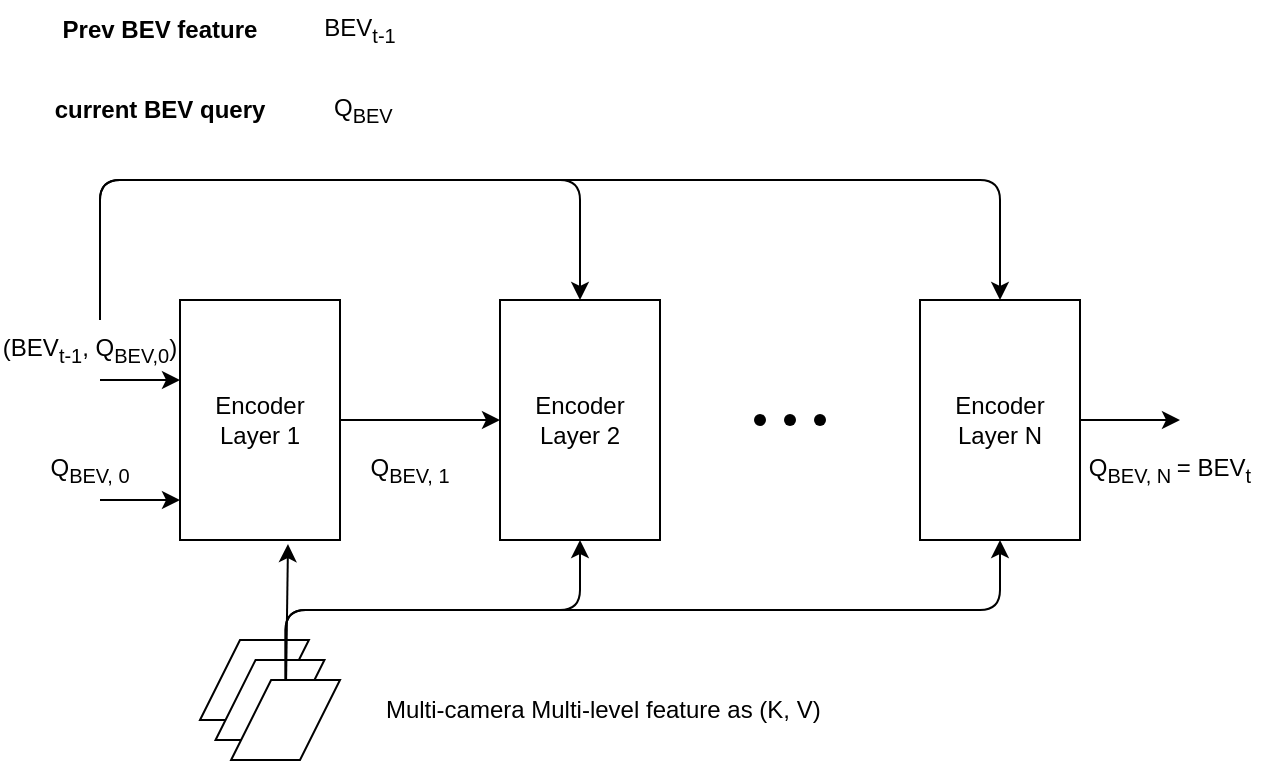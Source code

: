 <mxfile>
    <diagram id="IzjdB-nB0IayRg-DdWCg" name="Page-1">
        <mxGraphModel dx="1190" dy="1484" grid="1" gridSize="10" guides="1" tooltips="1" connect="1" arrows="1" fold="1" page="1" pageScale="1" pageWidth="850" pageHeight="1100" math="0" shadow="0">
            <root>
                <mxCell id="0"/>
                <mxCell id="1" parent="0"/>
                <mxCell id="24" value="" style="edgeStyle=none;html=1;" parent="1" source="16" target="17" edge="1">
                    <mxGeometry relative="1" as="geometry"/>
                </mxCell>
                <mxCell id="16" value="Encoder Layer 1" style="html=1;whiteSpace=wrap;" parent="1" vertex="1">
                    <mxGeometry x="280" y="420" width="80" height="120" as="geometry"/>
                </mxCell>
                <mxCell id="17" value="Encoder Layer 2" style="html=1;whiteSpace=wrap;" parent="1" vertex="1">
                    <mxGeometry x="440" y="420" width="80" height="120" as="geometry"/>
                </mxCell>
                <mxCell id="31" value="" style="edgeStyle=none;html=1;" parent="1" source="18" edge="1">
                    <mxGeometry relative="1" as="geometry">
                        <mxPoint x="780" y="480" as="targetPoint"/>
                    </mxGeometry>
                </mxCell>
                <mxCell id="18" value="Encoder Layer N" style="html=1;whiteSpace=wrap;" parent="1" vertex="1">
                    <mxGeometry x="650" y="420" width="80" height="120" as="geometry"/>
                </mxCell>
                <mxCell id="19" value="Prev BEV feature" style="text;html=1;align=center;verticalAlign=middle;whiteSpace=wrap;rounded=0;fontStyle=1" parent="1" vertex="1">
                    <mxGeometry x="215" y="270" width="110" height="30" as="geometry"/>
                </mxCell>
                <mxCell id="20" value="current BEV query" style="text;html=1;align=center;verticalAlign=middle;whiteSpace=wrap;rounded=0;fontStyle=1" parent="1" vertex="1">
                    <mxGeometry x="215" y="310" width="110" height="30" as="geometry"/>
                </mxCell>
                <mxCell id="22" value="BEV&lt;sub&gt;t-1&lt;/sub&gt;" style="text;html=1;align=center;verticalAlign=middle;whiteSpace=wrap;rounded=0;" parent="1" vertex="1">
                    <mxGeometry x="315" y="270" width="110" height="30" as="geometry"/>
                </mxCell>
                <mxCell id="23" value="&amp;nbsp;Q&lt;sub&gt;BEV&lt;/sub&gt;" style="text;html=1;align=center;verticalAlign=middle;whiteSpace=wrap;rounded=0;" parent="1" vertex="1">
                    <mxGeometry x="325" y="310" width="90" height="30" as="geometry"/>
                </mxCell>
                <mxCell id="25" value="" style="shape=waypoint;sketch=0;size=6;pointerEvents=1;points=[];fillColor=default;resizable=0;rotatable=0;perimeter=centerPerimeter;snapToPoint=1;" parent="1" vertex="1">
                    <mxGeometry x="560" y="470" width="20" height="20" as="geometry"/>
                </mxCell>
                <mxCell id="27" value="" style="shape=waypoint;sketch=0;size=6;pointerEvents=1;points=[];fillColor=default;resizable=0;rotatable=0;perimeter=centerPerimeter;snapToPoint=1;" parent="1" vertex="1">
                    <mxGeometry x="575" y="470" width="20" height="20" as="geometry"/>
                </mxCell>
                <mxCell id="28" value="" style="shape=waypoint;sketch=0;size=6;pointerEvents=1;points=[];fillColor=default;resizable=0;rotatable=0;perimeter=centerPerimeter;snapToPoint=1;" parent="1" vertex="1">
                    <mxGeometry x="590" y="470" width="20" height="20" as="geometry"/>
                </mxCell>
                <mxCell id="35" style="edgeStyle=orthogonalEdgeStyle;html=1;entryX=0.5;entryY=0;entryDx=0;entryDy=0;" parent="1" source="32" target="17" edge="1">
                    <mxGeometry relative="1" as="geometry">
                        <Array as="points">
                            <mxPoint x="240" y="360"/>
                            <mxPoint x="480" y="360"/>
                        </Array>
                    </mxGeometry>
                </mxCell>
                <mxCell id="36" style="edgeStyle=orthogonalEdgeStyle;html=1;entryX=0.5;entryY=0;entryDx=0;entryDy=0;" parent="1" source="32" target="18" edge="1">
                    <mxGeometry relative="1" as="geometry">
                        <Array as="points">
                            <mxPoint x="240" y="360"/>
                            <mxPoint x="690" y="360"/>
                        </Array>
                    </mxGeometry>
                </mxCell>
                <mxCell id="32" value="(BEV&lt;sub&gt;t-1&lt;/sub&gt;, Q&lt;sub&gt;BEV,0&lt;/sub&gt;)" style="text;html=1;align=center;verticalAlign=middle;whiteSpace=wrap;rounded=0;" parent="1" vertex="1">
                    <mxGeometry x="190" y="430" width="90" height="30" as="geometry"/>
                </mxCell>
                <mxCell id="33" value="Q&lt;sub&gt;BEV, 0&lt;/sub&gt;" style="text;html=1;align=center;verticalAlign=middle;whiteSpace=wrap;rounded=0;" parent="1" vertex="1">
                    <mxGeometry x="190" y="490" width="90" height="30" as="geometry"/>
                </mxCell>
                <mxCell id="37" value="Q&lt;sub&gt;BEV, 1&lt;/sub&gt;" style="text;html=1;align=center;verticalAlign=middle;whiteSpace=wrap;rounded=0;" parent="1" vertex="1">
                    <mxGeometry x="350" y="490" width="90" height="30" as="geometry"/>
                </mxCell>
                <mxCell id="38" value="Q&lt;sub&gt;BEV, N &lt;/sub&gt;= BEV&lt;sub&gt;t&lt;/sub&gt;" style="text;html=1;align=center;verticalAlign=middle;whiteSpace=wrap;rounded=0;" parent="1" vertex="1">
                    <mxGeometry x="730" y="490" width="90" height="30" as="geometry"/>
                </mxCell>
                <mxCell id="39" value="" style="endArrow=classic;html=1;" parent="1" edge="1">
                    <mxGeometry width="50" height="50" relative="1" as="geometry">
                        <mxPoint x="240" y="460" as="sourcePoint"/>
                        <mxPoint x="280" y="460" as="targetPoint"/>
                    </mxGeometry>
                </mxCell>
                <mxCell id="40" value="" style="endArrow=classic;html=1;" parent="1" edge="1">
                    <mxGeometry width="50" height="50" relative="1" as="geometry">
                        <mxPoint x="240" y="520" as="sourcePoint"/>
                        <mxPoint x="280" y="520" as="targetPoint"/>
                    </mxGeometry>
                </mxCell>
                <mxCell id="41" value="" style="group" vertex="1" connectable="0" parent="1">
                    <mxGeometry x="290" y="590" width="70" height="60" as="geometry"/>
                </mxCell>
                <mxCell id="42" value="" style="shape=parallelogram;perimeter=parallelogramPerimeter;whiteSpace=wrap;html=1;fixedSize=1;" vertex="1" parent="41">
                    <mxGeometry width="54.444" height="40" as="geometry"/>
                </mxCell>
                <mxCell id="43" value="" style="shape=parallelogram;perimeter=parallelogramPerimeter;whiteSpace=wrap;html=1;fixedSize=1;" vertex="1" parent="41">
                    <mxGeometry x="7.778" y="10" width="54.444" height="40" as="geometry"/>
                </mxCell>
                <mxCell id="44" value="" style="shape=parallelogram;perimeter=parallelogramPerimeter;whiteSpace=wrap;html=1;fixedSize=1;" vertex="1" parent="41">
                    <mxGeometry x="15.556" y="20" width="54.444" height="40" as="geometry"/>
                </mxCell>
                <mxCell id="45" style="edgeStyle=none;html=1;entryX=0.675;entryY=1.017;entryDx=0;entryDy=0;entryPerimeter=0;" edge="1" parent="1" source="44" target="16">
                    <mxGeometry relative="1" as="geometry"/>
                </mxCell>
                <mxCell id="46" style="edgeStyle=elbowEdgeStyle;elbow=vertical;html=1;entryX=0.5;entryY=1;entryDx=0;entryDy=0;" edge="1" parent="1" source="44" target="17">
                    <mxGeometry relative="1" as="geometry"/>
                </mxCell>
                <mxCell id="47" style="edgeStyle=elbowEdgeStyle;elbow=vertical;html=1;entryX=0.5;entryY=1;entryDx=0;entryDy=0;" edge="1" parent="1" source="44" target="18">
                    <mxGeometry relative="1" as="geometry"/>
                </mxCell>
                <mxCell id="48" value="&amp;nbsp;Multi-camera Multi-level feature as (K, V)" style="text;html=1;align=center;verticalAlign=middle;whiteSpace=wrap;rounded=0;" vertex="1" parent="1">
                    <mxGeometry x="370" y="610" width="240" height="30" as="geometry"/>
                </mxCell>
            </root>
        </mxGraphModel>
    </diagram>
</mxfile>